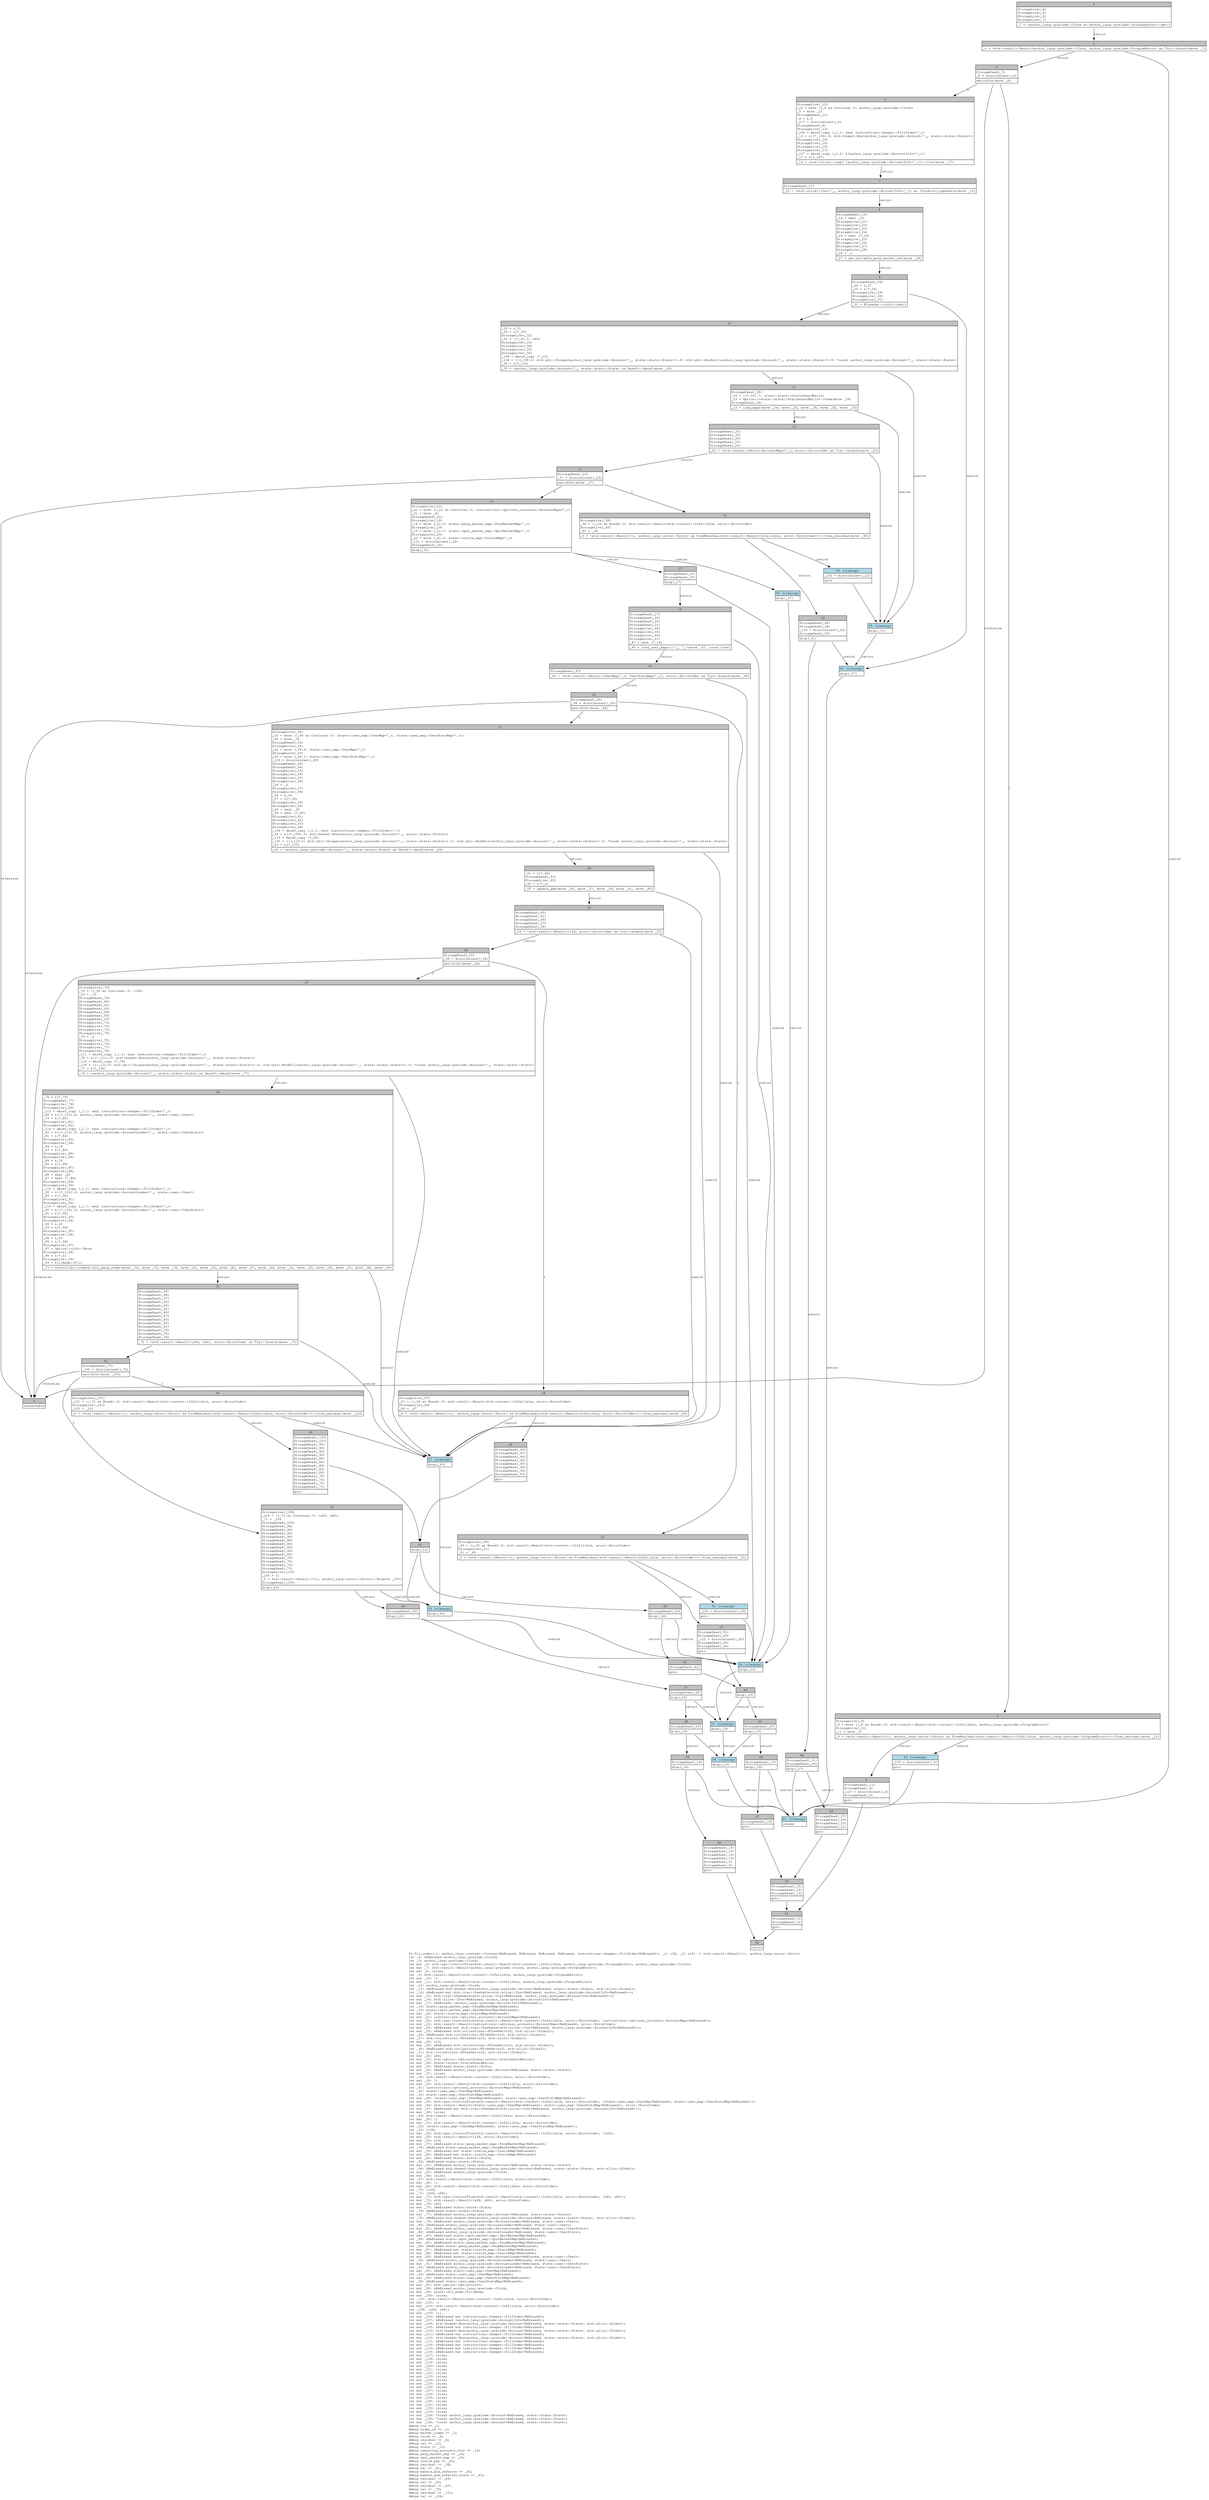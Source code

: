 digraph Mir_0_1359 {
    graph [fontname="Courier, monospace"];
    node [fontname="Courier, monospace"];
    edge [fontname="Courier, monospace"];
    label=<fn fill_order(_1: anchor_lang::context::Context&lt;ReErased, ReErased, ReErased, ReErased, instructions::keeper::FillOrder&lt;ReErased&gt;&gt;, _2: u32, _3: u16) -&gt; std::result::Result&lt;(), anchor_lang::error::Error&gt;<br align="left"/>let _4: &amp;ReErased anchor_lang::prelude::Clock;<br align="left"/>let _5: anchor_lang::prelude::Clock;<br align="left"/>let mut _6: std::ops::ControlFlow&lt;std::result::Result&lt;std::convert::Infallible, anchor_lang::prelude::ProgramError&gt;, anchor_lang::prelude::Clock&gt;;<br align="left"/>let mut _7: std::result::Result&lt;anchor_lang::prelude::Clock, anchor_lang::prelude::ProgramError&gt;;<br align="left"/>let mut _8: isize;<br align="left"/>let _9: std::result::Result&lt;std::convert::Infallible, anchor_lang::prelude::ProgramError&gt;;<br align="left"/>let mut _10: !;<br align="left"/>let mut _11: std::result::Result&lt;std::convert::Infallible, anchor_lang::prelude::ProgramError&gt;;<br align="left"/>let _12: anchor_lang::prelude::Clock;<br align="left"/>let _13: &amp;ReErased std::boxed::Box&lt;anchor_lang::prelude::Account&lt;ReErased, state::state::State&gt;, std::alloc::Global&gt;;<br align="left"/>let _14: &amp;ReErased mut std::iter::Peekable&lt;std::slice::Iter&lt;ReErased, anchor_lang::prelude::AccountInfo&lt;ReErased&gt;&gt;&gt;;<br align="left"/>let mut _15: std::iter::Peekable&lt;std::slice::Iter&lt;ReErased, anchor_lang::prelude::AccountInfo&lt;ReErased&gt;&gt;&gt;;<br align="left"/>let mut _16: std::slice::Iter&lt;ReErased, anchor_lang::prelude::AccountInfo&lt;ReErased&gt;&gt;;<br align="left"/>let mut _17: &amp;ReErased [anchor_lang::prelude::AccountInfo&lt;ReErased&gt;];<br align="left"/>let _18: state::perp_market_map::PerpMarketMap&lt;ReErased&gt;;<br align="left"/>let _19: state::spot_market_map::SpotMarketMap&lt;ReErased&gt;;<br align="left"/>let mut _20: state::oracle_map::OracleMap&lt;ReErased&gt;;<br align="left"/>let mut _21: instructions::optional_accounts::AccountMaps&lt;ReErased&gt;;<br align="left"/>let mut _22: std::ops::ControlFlow&lt;std::result::Result&lt;std::convert::Infallible, error::ErrorCode&gt;, instructions::optional_accounts::AccountMaps&lt;ReErased&gt;&gt;;<br align="left"/>let mut _23: std::result::Result&lt;instructions::optional_accounts::AccountMaps&lt;ReErased&gt;, error::ErrorCode&gt;;<br align="left"/>let mut _24: &amp;ReErased mut std::iter::Peekable&lt;std::slice::Iter&lt;ReErased, anchor_lang::prelude::AccountInfo&lt;ReErased&gt;&gt;&gt;;<br align="left"/>let mut _25: &amp;ReErased std::collections::BTreeSet&lt;u16, std::alloc::Global&gt;;<br align="left"/>let _26: &amp;ReErased std::collections::BTreeSet&lt;u16, std::alloc::Global&gt;;<br align="left"/>let _27: std::collections::BTreeSet&lt;u16, std::alloc::Global&gt;;<br align="left"/>let mut _28: u16;<br align="left"/>let mut _29: &amp;ReErased std::collections::BTreeSet&lt;u16, std::alloc::Global&gt;;<br align="left"/>let _30: &amp;ReErased std::collections::BTreeSet&lt;u16, std::alloc::Global&gt;;<br align="left"/>let _31: std::collections::BTreeSet&lt;u16, std::alloc::Global&gt;;<br align="left"/>let mut _32: u64;<br align="left"/>let mut _33: std::option::Option&lt;state::state::OracleGuardRails&gt;;<br align="left"/>let mut _34: state::state::OracleGuardRails;<br align="left"/>let mut _35: &amp;ReErased state::state::State;<br align="left"/>let mut _36: &amp;ReErased anchor_lang::prelude::Account&lt;ReErased, state::state::State&gt;;<br align="left"/>let mut _37: isize;<br align="left"/>let _38: std::result::Result&lt;std::convert::Infallible, error::ErrorCode&gt;;<br align="left"/>let mut _39: !;<br align="left"/>let mut _40: std::result::Result&lt;std::convert::Infallible, error::ErrorCode&gt;;<br align="left"/>let _41: instructions::optional_accounts::AccountMaps&lt;ReErased&gt;;<br align="left"/>let _42: state::user_map::UserMap&lt;ReErased&gt;;<br align="left"/>let _43: state::user_map::UserStatsMap&lt;ReErased&gt;;<br align="left"/>let mut _44: (state::user_map::UserMap&lt;ReErased&gt;, state::user_map::UserStatsMap&lt;ReErased&gt;);<br align="left"/>let mut _45: std::ops::ControlFlow&lt;std::result::Result&lt;std::convert::Infallible, error::ErrorCode&gt;, (state::user_map::UserMap&lt;ReErased&gt;, state::user_map::UserStatsMap&lt;ReErased&gt;)&gt;;<br align="left"/>let mut _46: std::result::Result&lt;(state::user_map::UserMap&lt;ReErased&gt;, state::user_map::UserStatsMap&lt;ReErased&gt;), error::ErrorCode&gt;;<br align="left"/>let mut _47: &amp;ReErased mut std::iter::Peekable&lt;std::slice::Iter&lt;ReErased, anchor_lang::prelude::AccountInfo&lt;ReErased&gt;&gt;&gt;;<br align="left"/>let mut _48: isize;<br align="left"/>let _49: std::result::Result&lt;std::convert::Infallible, error::ErrorCode&gt;;<br align="left"/>let mut _50: !;<br align="left"/>let mut _51: std::result::Result&lt;std::convert::Infallible, error::ErrorCode&gt;;<br align="left"/>let _52: (state::user_map::UserMap&lt;ReErased&gt;, state::user_map::UserStatsMap&lt;ReErased&gt;);<br align="left"/>let _53: i128;<br align="left"/>let mut _54: std::ops::ControlFlow&lt;std::result::Result&lt;std::convert::Infallible, error::ErrorCode&gt;, i128&gt;;<br align="left"/>let mut _55: std::result::Result&lt;i128, error::ErrorCode&gt;;<br align="left"/>let mut _56: u16;<br align="left"/>let mut _57: &amp;ReErased state::perp_market_map::PerpMarketMap&lt;ReErased&gt;;<br align="left"/>let _58: &amp;ReErased state::perp_market_map::PerpMarketMap&lt;ReErased&gt;;<br align="left"/>let mut _59: &amp;ReErased mut state::oracle_map::OracleMap&lt;ReErased&gt;;<br align="left"/>let mut _60: &amp;ReErased mut state::oracle_map::OracleMap&lt;ReErased&gt;;<br align="left"/>let mut _61: &amp;ReErased state::state::State;<br align="left"/>let _62: &amp;ReErased state::state::State;<br align="left"/>let mut _63: &amp;ReErased anchor_lang::prelude::Account&lt;ReErased, state::state::State&gt;;<br align="left"/>let _64: &amp;ReErased std::boxed::Box&lt;anchor_lang::prelude::Account&lt;ReErased, state::state::State&gt;, std::alloc::Global&gt;;<br align="left"/>let mut _65: &amp;ReErased anchor_lang::prelude::Clock;<br align="left"/>let mut _66: isize;<br align="left"/>let _67: std::result::Result&lt;std::convert::Infallible, error::ErrorCode&gt;;<br align="left"/>let mut _68: !;<br align="left"/>let mut _69: std::result::Result&lt;std::convert::Infallible, error::ErrorCode&gt;;<br align="left"/>let _70: i128;<br align="left"/>let _71: (u64, u64);<br align="left"/>let mut _72: std::ops::ControlFlow&lt;std::result::Result&lt;std::convert::Infallible, error::ErrorCode&gt;, (u64, u64)&gt;;<br align="left"/>let mut _73: std::result::Result&lt;(u64, u64), error::ErrorCode&gt;;<br align="left"/>let mut _74: u32;<br align="left"/>let mut _75: &amp;ReErased state::state::State;<br align="left"/>let _76: &amp;ReErased state::state::State;<br align="left"/>let mut _77: &amp;ReErased anchor_lang::prelude::Account&lt;ReErased, state::state::State&gt;;<br align="left"/>let _78: &amp;ReErased std::boxed::Box&lt;anchor_lang::prelude::Account&lt;ReErased, state::state::State&gt;, std::alloc::Global&gt;;<br align="left"/>let mut _79: &amp;ReErased anchor_lang::prelude::AccountLoader&lt;ReErased, state::user::User&gt;;<br align="left"/>let _80: &amp;ReErased anchor_lang::prelude::AccountLoader&lt;ReErased, state::user::User&gt;;<br align="left"/>let mut _81: &amp;ReErased anchor_lang::prelude::AccountLoader&lt;ReErased, state::user::UserStats&gt;;<br align="left"/>let _82: &amp;ReErased anchor_lang::prelude::AccountLoader&lt;ReErased, state::user::UserStats&gt;;<br align="left"/>let mut _83: &amp;ReErased state::spot_market_map::SpotMarketMap&lt;ReErased&gt;;<br align="left"/>let _84: &amp;ReErased state::spot_market_map::SpotMarketMap&lt;ReErased&gt;;<br align="left"/>let mut _85: &amp;ReErased state::perp_market_map::PerpMarketMap&lt;ReErased&gt;;<br align="left"/>let _86: &amp;ReErased state::perp_market_map::PerpMarketMap&lt;ReErased&gt;;<br align="left"/>let mut _87: &amp;ReErased mut state::oracle_map::OracleMap&lt;ReErased&gt;;<br align="left"/>let mut _88: &amp;ReErased mut state::oracle_map::OracleMap&lt;ReErased&gt;;<br align="left"/>let mut _89: &amp;ReErased anchor_lang::prelude::AccountLoader&lt;ReErased, state::user::User&gt;;<br align="left"/>let _90: &amp;ReErased anchor_lang::prelude::AccountLoader&lt;ReErased, state::user::User&gt;;<br align="left"/>let mut _91: &amp;ReErased anchor_lang::prelude::AccountLoader&lt;ReErased, state::user::UserStats&gt;;<br align="left"/>let _92: &amp;ReErased anchor_lang::prelude::AccountLoader&lt;ReErased, state::user::UserStats&gt;;<br align="left"/>let mut _93: &amp;ReErased state::user_map::UserMap&lt;ReErased&gt;;<br align="left"/>let _94: &amp;ReErased state::user_map::UserMap&lt;ReErased&gt;;<br align="left"/>let mut _95: &amp;ReErased state::user_map::UserStatsMap&lt;ReErased&gt;;<br align="left"/>let _96: &amp;ReErased state::user_map::UserStatsMap&lt;ReErased&gt;;<br align="left"/>let mut _97: std::option::Option&lt;u32&gt;;<br align="left"/>let mut _98: &amp;ReErased anchor_lang::prelude::Clock;<br align="left"/>let mut _99: state::fill_mode::FillMode;<br align="left"/>let mut _100: isize;<br align="left"/>let _101: std::result::Result&lt;std::convert::Infallible, error::ErrorCode&gt;;<br align="left"/>let mut _102: !;<br align="left"/>let mut _103: std::result::Result&lt;std::convert::Infallible, error::ErrorCode&gt;;<br align="left"/>let _104: (u64, u64);<br align="left"/>let mut _105: ();<br align="left"/>let mut _106: &amp;ReErased mut instructions::keeper::FillOrder&lt;ReErased&gt;;<br align="left"/>let mut _107: &amp;ReErased [anchor_lang::prelude::AccountInfo&lt;ReErased&gt;];<br align="left"/>let mut _108: std::boxed::Box&lt;anchor_lang::prelude::Account&lt;ReErased, state::state::State&gt;, std::alloc::Global&gt;;<br align="left"/>let mut _109: &amp;ReErased mut instructions::keeper::FillOrder&lt;ReErased&gt;;<br align="left"/>let mut _110: std::boxed::Box&lt;anchor_lang::prelude::Account&lt;ReErased, state::state::State&gt;, std::alloc::Global&gt;;<br align="left"/>let mut _111: &amp;ReErased mut instructions::keeper::FillOrder&lt;ReErased&gt;;<br align="left"/>let mut _112: std::boxed::Box&lt;anchor_lang::prelude::Account&lt;ReErased, state::state::State&gt;, std::alloc::Global&gt;;<br align="left"/>let mut _113: &amp;ReErased mut instructions::keeper::FillOrder&lt;ReErased&gt;;<br align="left"/>let mut _114: &amp;ReErased mut instructions::keeper::FillOrder&lt;ReErased&gt;;<br align="left"/>let mut _115: &amp;ReErased mut instructions::keeper::FillOrder&lt;ReErased&gt;;<br align="left"/>let mut _116: &amp;ReErased mut instructions::keeper::FillOrder&lt;ReErased&gt;;<br align="left"/>let mut _117: isize;<br align="left"/>let mut _118: isize;<br align="left"/>let mut _119: isize;<br align="left"/>let mut _120: isize;<br align="left"/>let mut _121: isize;<br align="left"/>let mut _122: isize;<br align="left"/>let mut _123: isize;<br align="left"/>let mut _124: isize;<br align="left"/>let mut _125: isize;<br align="left"/>let mut _126: isize;<br align="left"/>let mut _127: isize;<br align="left"/>let mut _128: isize;<br align="left"/>let mut _129: isize;<br align="left"/>let mut _130: isize;<br align="left"/>let mut _131: isize;<br align="left"/>let mut _132: isize;<br align="left"/>let mut _133: isize;<br align="left"/>let mut _134: *const anchor_lang::prelude::Account&lt;ReErased, state::state::State&gt;;<br align="left"/>let mut _135: *const anchor_lang::prelude::Account&lt;ReErased, state::state::State&gt;;<br align="left"/>let mut _136: *const anchor_lang::prelude::Account&lt;ReErased, state::state::State&gt;;<br align="left"/>debug ctx =&gt; _1;<br align="left"/>debug order_id =&gt; _2;<br align="left"/>debug market_index =&gt; _3;<br align="left"/>debug clock =&gt; _4;<br align="left"/>debug residual =&gt; _9;<br align="left"/>debug val =&gt; _12;<br align="left"/>debug state =&gt; _13;<br align="left"/>debug remaining_accounts_iter =&gt; _14;<br align="left"/>debug perp_market_map =&gt; _18;<br align="left"/>debug spot_market_map =&gt; _19;<br align="left"/>debug oracle_map =&gt; _20;<br align="left"/>debug residual =&gt; _38;<br align="left"/>debug val =&gt; _41;<br align="left"/>debug makers_and_referrer =&gt; _42;<br align="left"/>debug makers_and_referrer_stats =&gt; _43;<br align="left"/>debug residual =&gt; _49;<br align="left"/>debug val =&gt; _52;<br align="left"/>debug residual =&gt; _67;<br align="left"/>debug val =&gt; _70;<br align="left"/>debug residual =&gt; _101;<br align="left"/>debug val =&gt; _104;<br align="left"/>>;
    bb0__0_1359 [shape="none", label=<<table border="0" cellborder="1" cellspacing="0"><tr><td bgcolor="gray" align="center" colspan="1">0</td></tr><tr><td align="left" balign="left">StorageLive(_4)<br/>StorageLive(_5)<br/>StorageLive(_6)<br/>StorageLive(_7)<br/></td></tr><tr><td align="left">_7 = &lt;anchor_lang::prelude::Clock as anchor_lang::prelude::SolanaSysvar&gt;::get()</td></tr></table>>];
    bb1__0_1359 [shape="none", label=<<table border="0" cellborder="1" cellspacing="0"><tr><td bgcolor="gray" align="center" colspan="1">1</td></tr><tr><td align="left">_6 = &lt;std::result::Result&lt;anchor_lang::prelude::Clock, anchor_lang::prelude::ProgramError&gt; as Try&gt;::branch(move _7)</td></tr></table>>];
    bb2__0_1359 [shape="none", label=<<table border="0" cellborder="1" cellspacing="0"><tr><td bgcolor="gray" align="center" colspan="1">2</td></tr><tr><td align="left" balign="left">StorageDead(_7)<br/>_8 = discriminant(_6)<br/></td></tr><tr><td align="left">switchInt(move _8)</td></tr></table>>];
    bb3__0_1359 [shape="none", label=<<table border="0" cellborder="1" cellspacing="0"><tr><td bgcolor="gray" align="center" colspan="1">3</td></tr><tr><td align="left" balign="left">StorageLive(_12)<br/>_12 = move ((_6 as Continue).0: anchor_lang::prelude::Clock)<br/>_5 = move _12<br/>StorageDead(_12)<br/>_4 = &amp;_5<br/>_117 = discriminant(_6)<br/>StorageDead(_6)<br/>StorageLive(_13)<br/>_106 = deref_copy (_1.1: &amp;mut instructions::keeper::FillOrder&lt;'_&gt;)<br/>_13 = &amp;((*_106).0: std::boxed::Box&lt;anchor_lang::prelude::Account&lt;'_, state::state::State&gt;&gt;)<br/>StorageLive(_14)<br/>StorageLive(_15)<br/>StorageLive(_16)<br/>StorageLive(_17)<br/>_107 = deref_copy (_1.2: &amp;[anchor_lang::prelude::AccountInfo&lt;'_&gt;])<br/>_17 = &amp;(*_107)<br/></td></tr><tr><td align="left">_16 = core::slice::&lt;impl [anchor_lang::prelude::AccountInfo&lt;'_&gt;]&gt;::iter(move _17)</td></tr></table>>];
    bb4__0_1359 [shape="none", label=<<table border="0" cellborder="1" cellspacing="0"><tr><td bgcolor="gray" align="center" colspan="1">4</td></tr><tr><td align="left">unreachable</td></tr></table>>];
    bb5__0_1359 [shape="none", label=<<table border="0" cellborder="1" cellspacing="0"><tr><td bgcolor="gray" align="center" colspan="1">5</td></tr><tr><td align="left" balign="left">StorageLive(_9)<br/>_9 = move ((_6 as Break).0: std::result::Result&lt;std::convert::Infallible, anchor_lang::prelude::ProgramError&gt;)<br/>StorageLive(_11)<br/>_11 = move _9<br/></td></tr><tr><td align="left">_0 = &lt;std::result::Result&lt;(), anchor_lang::error::Error&gt; as FromResidual&lt;std::result::Result&lt;Infallible, anchor_lang::prelude::ProgramError&gt;&gt;&gt;::from_residual(move _11)</td></tr></table>>];
    bb6__0_1359 [shape="none", label=<<table border="0" cellborder="1" cellspacing="0"><tr><td bgcolor="gray" align="center" colspan="1">6</td></tr><tr><td align="left" balign="left">StorageDead(_11)<br/>StorageDead(_9)<br/>_127 = discriminant(_6)<br/>StorageDead(_6)<br/></td></tr><tr><td align="left">goto</td></tr></table>>];
    bb7__0_1359 [shape="none", label=<<table border="0" cellborder="1" cellspacing="0"><tr><td bgcolor="gray" align="center" colspan="1">7</td></tr><tr><td align="left" balign="left">StorageDead(_17)<br/></td></tr><tr><td align="left">_15 = &lt;std::slice::Iter&lt;'_, anchor_lang::prelude::AccountInfo&lt;'_&gt;&gt; as Iterator&gt;::peekable(move _16)</td></tr></table>>];
    bb8__0_1359 [shape="none", label=<<table border="0" cellborder="1" cellspacing="0"><tr><td bgcolor="gray" align="center" colspan="1">8</td></tr><tr><td align="left" balign="left">StorageDead(_16)<br/>_14 = &amp;mut _15<br/>StorageLive(_21)<br/>StorageLive(_22)<br/>StorageLive(_23)<br/>StorageLive(_24)<br/>_24 = &amp;mut (*_14)<br/>StorageLive(_25)<br/>StorageLive(_26)<br/>StorageLive(_27)<br/>StorageLive(_28)<br/>_28 = _3<br/></td></tr><tr><td align="left">_27 = get_writable_perp_market_set(move _28)</td></tr></table>>];
    bb9__0_1359 [shape="none", label=<<table border="0" cellborder="1" cellspacing="0"><tr><td bgcolor="gray" align="center" colspan="1">9</td></tr><tr><td align="left" balign="left">StorageDead(_28)<br/>_26 = &amp;_27<br/>_25 = &amp;(*_26)<br/>StorageLive(_29)<br/>StorageLive(_30)<br/>StorageLive(_31)<br/></td></tr><tr><td align="left">_31 = BTreeSet::&lt;u16&gt;::new()</td></tr></table>>];
    bb10__0_1359 [shape="none", label=<<table border="0" cellborder="1" cellspacing="0"><tr><td bgcolor="gray" align="center" colspan="1">10</td></tr><tr><td align="left" balign="left">_30 = &amp;_31<br/>_29 = &amp;(*_30)<br/>StorageLive(_32)<br/>_32 = ((*_4).0: u64)<br/>StorageLive(_33)<br/>StorageLive(_34)<br/>StorageLive(_35)<br/>StorageLive(_36)<br/>_108 = deref_copy (*_13)<br/>_134 = (((_108.0: std::ptr::Unique&lt;anchor_lang::prelude::Account&lt;'_, state::state::State&gt;&gt;).0: std::ptr::NonNull&lt;anchor_lang::prelude::Account&lt;'_, state::state::State&gt;&gt;).0: *const anchor_lang::prelude::Account&lt;'_, state::state::State&gt;)<br/>_36 = &amp;(*_134)<br/></td></tr><tr><td align="left">_35 = &lt;anchor_lang::prelude::Account&lt;'_, state::state::State&gt; as Deref&gt;::deref(move _36)</td></tr></table>>];
    bb11__0_1359 [shape="none", label=<<table border="0" cellborder="1" cellspacing="0"><tr><td bgcolor="gray" align="center" colspan="1">11</td></tr><tr><td align="left" balign="left">StorageDead(_36)<br/>_34 = ((*_35).7: state::state::OracleGuardRails)<br/>_33 = Option::&lt;state::state::OracleGuardRails&gt;::Some(move _34)<br/>StorageDead(_34)<br/></td></tr><tr><td align="left">_23 = load_maps(move _24, move _25, move _29, move _32, move _33)</td></tr></table>>];
    bb12__0_1359 [shape="none", label=<<table border="0" cellborder="1" cellspacing="0"><tr><td bgcolor="gray" align="center" colspan="1">12</td></tr><tr><td align="left" balign="left">StorageDead(_33)<br/>StorageDead(_32)<br/>StorageDead(_29)<br/>StorageDead(_25)<br/>StorageDead(_24)<br/></td></tr><tr><td align="left">_22 = &lt;std::result::Result&lt;AccountMaps&lt;'_&gt;, error::ErrorCode&gt; as Try&gt;::branch(move _23)</td></tr></table>>];
    bb13__0_1359 [shape="none", label=<<table border="0" cellborder="1" cellspacing="0"><tr><td bgcolor="gray" align="center" colspan="1">13</td></tr><tr><td align="left" balign="left">StorageDead(_23)<br/>_37 = discriminant(_22)<br/></td></tr><tr><td align="left">switchInt(move _37)</td></tr></table>>];
    bb14__0_1359 [shape="none", label=<<table border="0" cellborder="1" cellspacing="0"><tr><td bgcolor="gray" align="center" colspan="1">14</td></tr><tr><td align="left" balign="left">StorageLive(_41)<br/>_41 = move ((_22 as Continue).0: instructions::optional_accounts::AccountMaps&lt;'_&gt;)<br/>_21 = move _41<br/>StorageDead(_41)<br/>StorageLive(_18)<br/>_18 = move (_21.0: state::perp_market_map::PerpMarketMap&lt;'_&gt;)<br/>StorageLive(_19)<br/>_19 = move (_21.1: state::spot_market_map::SpotMarketMap&lt;'_&gt;)<br/>StorageLive(_20)<br/>_20 = move (_21.2: state::oracle_map::OracleMap&lt;'_&gt;)<br/>_121 = discriminant(_22)<br/>StorageDead(_35)<br/></td></tr><tr><td align="left">drop(_31)</td></tr></table>>];
    bb15__0_1359 [shape="none", label=<<table border="0" cellborder="1" cellspacing="0"><tr><td bgcolor="gray" align="center" colspan="1">15</td></tr><tr><td align="left" balign="left">StorageLive(_38)<br/>_38 = ((_22 as Break).0: std::result::Result&lt;std::convert::Infallible, error::ErrorCode&gt;)<br/>StorageLive(_40)<br/>_40 = _38<br/></td></tr><tr><td align="left">_0 = &lt;std::result::Result&lt;(), anchor_lang::error::Error&gt; as FromResidual&lt;std::result::Result&lt;Infallible, error::ErrorCode&gt;&gt;&gt;::from_residual(move _40)</td></tr></table>>];
    bb16__0_1359 [shape="none", label=<<table border="0" cellborder="1" cellspacing="0"><tr><td bgcolor="gray" align="center" colspan="1">16</td></tr><tr><td align="left" balign="left">StorageDead(_40)<br/>StorageDead(_38)<br/>_119 = discriminant(_22)<br/>StorageDead(_35)<br/></td></tr><tr><td align="left">drop(_31)</td></tr></table>>];
    bb17__0_1359 [shape="none", label=<<table border="0" cellborder="1" cellspacing="0"><tr><td bgcolor="gray" align="center" colspan="1">17</td></tr><tr><td align="left" balign="left">StorageDead(_31)<br/>StorageDead(_30)<br/></td></tr><tr><td align="left">drop(_27)</td></tr></table>>];
    bb18__0_1359 [shape="none", label=<<table border="0" cellborder="1" cellspacing="0"><tr><td bgcolor="gray" align="center" colspan="1">18</td></tr><tr><td align="left" balign="left">StorageDead(_27)<br/>StorageDead(_26)<br/>StorageDead(_22)<br/>StorageDead(_21)<br/>StorageLive(_44)<br/>StorageLive(_45)<br/>StorageLive(_46)<br/>StorageLive(_47)<br/>_47 = &amp;mut (*_14)<br/></td></tr><tr><td align="left">_46 = load_user_maps::&lt;'_, '_&gt;(move _47, const true)</td></tr></table>>];
    bb19__0_1359 [shape="none", label=<<table border="0" cellborder="1" cellspacing="0"><tr><td bgcolor="gray" align="center" colspan="1">19</td></tr><tr><td align="left" balign="left">StorageDead(_47)<br/></td></tr><tr><td align="left">_45 = &lt;std::result::Result&lt;(UserMap&lt;'_&gt;, UserStatsMap&lt;'_&gt;), error::ErrorCode&gt; as Try&gt;::branch(move _46)</td></tr></table>>];
    bb20__0_1359 [shape="none", label=<<table border="0" cellborder="1" cellspacing="0"><tr><td bgcolor="gray" align="center" colspan="1">20</td></tr><tr><td align="left" balign="left">StorageDead(_46)<br/>_48 = discriminant(_45)<br/></td></tr><tr><td align="left">switchInt(move _48)</td></tr></table>>];
    bb21__0_1359 [shape="none", label=<<table border="0" cellborder="1" cellspacing="0"><tr><td bgcolor="gray" align="center" colspan="1">21</td></tr><tr><td align="left" balign="left">StorageLive(_52)<br/>_52 = move ((_45 as Continue).0: (state::user_map::UserMap&lt;'_&gt;, state::user_map::UserStatsMap&lt;'_&gt;))<br/>_44 = move _52<br/>StorageDead(_52)<br/>StorageLive(_42)<br/>_42 = move (_44.0: state::user_map::UserMap&lt;'_&gt;)<br/>StorageLive(_43)<br/>_43 = move (_44.1: state::user_map::UserStatsMap&lt;'_&gt;)<br/>_125 = discriminant(_45)<br/>StorageDead(_45)<br/>StorageDead(_44)<br/>StorageLive(_53)<br/>StorageLive(_54)<br/>StorageLive(_55)<br/>StorageLive(_56)<br/>_56 = _3<br/>StorageLive(_57)<br/>StorageLive(_58)<br/>_58 = &amp;_18<br/>_57 = &amp;(*_58)<br/>StorageLive(_59)<br/>StorageLive(_60)<br/>_60 = &amp;mut _20<br/>_59 = &amp;mut (*_60)<br/>StorageLive(_61)<br/>StorageLive(_62)<br/>StorageLive(_63)<br/>StorageLive(_64)<br/>_109 = deref_copy (_1.1: &amp;mut instructions::keeper::FillOrder&lt;'_&gt;)<br/>_64 = &amp;((*_109).0: std::boxed::Box&lt;anchor_lang::prelude::Account&lt;'_, state::state::State&gt;&gt;)<br/>_110 = deref_copy (*_64)<br/>_135 = (((_110.0: std::ptr::Unique&lt;anchor_lang::prelude::Account&lt;'_, state::state::State&gt;&gt;).0: std::ptr::NonNull&lt;anchor_lang::prelude::Account&lt;'_, state::state::State&gt;&gt;).0: *const anchor_lang::prelude::Account&lt;'_, state::state::State&gt;)<br/>_63 = &amp;(*_135)<br/></td></tr><tr><td align="left">_62 = &lt;anchor_lang::prelude::Account&lt;'_, state::state::State&gt; as Deref&gt;::deref(move _63)</td></tr></table>>];
    bb22__0_1359 [shape="none", label=<<table border="0" cellborder="1" cellspacing="0"><tr><td bgcolor="gray" align="center" colspan="1">22</td></tr><tr><td align="left" balign="left">StorageLive(_49)<br/>_49 = ((_45 as Break).0: std::result::Result&lt;std::convert::Infallible, error::ErrorCode&gt;)<br/>StorageLive(_51)<br/>_51 = _49<br/></td></tr><tr><td align="left">_0 = &lt;std::result::Result&lt;(), anchor_lang::error::Error&gt; as FromResidual&lt;std::result::Result&lt;Infallible, error::ErrorCode&gt;&gt;&gt;::from_residual(move _51)</td></tr></table>>];
    bb23__0_1359 [shape="none", label=<<table border="0" cellborder="1" cellspacing="0"><tr><td bgcolor="gray" align="center" colspan="1">23</td></tr><tr><td align="left" balign="left">StorageDead(_51)<br/>StorageDead(_49)<br/>_123 = discriminant(_45)<br/>StorageDead(_45)<br/>StorageDead(_44)<br/></td></tr><tr><td align="left">goto</td></tr></table>>];
    bb24__0_1359 [shape="none", label=<<table border="0" cellborder="1" cellspacing="0"><tr><td bgcolor="gray" align="center" colspan="1">24</td></tr><tr><td align="left" balign="left">_61 = &amp;(*_62)<br/>StorageDead(_63)<br/>StorageLive(_65)<br/>_65 = &amp;(*_4)<br/></td></tr><tr><td align="left">_55 = update_amm(move _56, move _57, move _59, move _61, move _65)</td></tr></table>>];
    bb25__0_1359 [shape="none", label=<<table border="0" cellborder="1" cellspacing="0"><tr><td bgcolor="gray" align="center" colspan="1">25</td></tr><tr><td align="left" balign="left">StorageDead(_65)<br/>StorageDead(_61)<br/>StorageDead(_59)<br/>StorageDead(_57)<br/>StorageDead(_56)<br/></td></tr><tr><td align="left">_54 = &lt;std::result::Result&lt;i128, error::ErrorCode&gt; as Try&gt;::branch(move _55)</td></tr></table>>];
    bb26__0_1359 [shape="none", label=<<table border="0" cellborder="1" cellspacing="0"><tr><td bgcolor="gray" align="center" colspan="1">26</td></tr><tr><td align="left" balign="left">StorageDead(_55)<br/>_66 = discriminant(_54)<br/></td></tr><tr><td align="left">switchInt(move _66)</td></tr></table>>];
    bb27__0_1359 [shape="none", label=<<table border="0" cellborder="1" cellspacing="0"><tr><td bgcolor="gray" align="center" colspan="1">27</td></tr><tr><td align="left" balign="left">StorageLive(_70)<br/>_70 = ((_54 as Continue).0: i128)<br/>_53 = _70<br/>StorageDead(_70)<br/>StorageDead(_64)<br/>StorageDead(_62)<br/>StorageDead(_60)<br/>StorageDead(_58)<br/>StorageDead(_54)<br/>StorageDead(_53)<br/>StorageLive(_71)<br/>StorageLive(_72)<br/>StorageLive(_73)<br/>StorageLive(_74)<br/>_74 = _2<br/>StorageLive(_75)<br/>StorageLive(_76)<br/>StorageLive(_77)<br/>StorageLive(_78)<br/>_111 = deref_copy (_1.1: &amp;mut instructions::keeper::FillOrder&lt;'_&gt;)<br/>_78 = &amp;((*_111).0: std::boxed::Box&lt;anchor_lang::prelude::Account&lt;'_, state::state::State&gt;&gt;)<br/>_112 = deref_copy (*_78)<br/>_136 = (((_112.0: std::ptr::Unique&lt;anchor_lang::prelude::Account&lt;'_, state::state::State&gt;&gt;).0: std::ptr::NonNull&lt;anchor_lang::prelude::Account&lt;'_, state::state::State&gt;&gt;).0: *const anchor_lang::prelude::Account&lt;'_, state::state::State&gt;)<br/>_77 = &amp;(*_136)<br/></td></tr><tr><td align="left">_76 = &lt;anchor_lang::prelude::Account&lt;'_, state::state::State&gt; as Deref&gt;::deref(move _77)</td></tr></table>>];
    bb28__0_1359 [shape="none", label=<<table border="0" cellborder="1" cellspacing="0"><tr><td bgcolor="gray" align="center" colspan="1">28</td></tr><tr><td align="left" balign="left">StorageLive(_67)<br/>_67 = ((_54 as Break).0: std::result::Result&lt;std::convert::Infallible, error::ErrorCode&gt;)<br/>StorageLive(_69)<br/>_69 = _67<br/></td></tr><tr><td align="left">_0 = &lt;std::result::Result&lt;(), anchor_lang::error::Error&gt; as FromResidual&lt;std::result::Result&lt;Infallible, error::ErrorCode&gt;&gt;&gt;::from_residual(move _69)</td></tr></table>>];
    bb29__0_1359 [shape="none", label=<<table border="0" cellborder="1" cellspacing="0"><tr><td bgcolor="gray" align="center" colspan="1">29</td></tr><tr><td align="left" balign="left">StorageDead(_69)<br/>StorageDead(_67)<br/>StorageDead(_64)<br/>StorageDead(_62)<br/>StorageDead(_60)<br/>StorageDead(_58)<br/>StorageDead(_54)<br/>StorageDead(_53)<br/></td></tr><tr><td align="left">goto</td></tr></table>>];
    bb30__0_1359 [shape="none", label=<<table border="0" cellborder="1" cellspacing="0"><tr><td bgcolor="gray" align="center" colspan="1">30</td></tr><tr><td align="left" balign="left">_75 = &amp;(*_76)<br/>StorageDead(_77)<br/>StorageLive(_79)<br/>StorageLive(_80)<br/>_113 = deref_copy (_1.1: &amp;mut instructions::keeper::FillOrder&lt;'_&gt;)<br/>_80 = &amp;((*_113).4: anchor_lang::prelude::AccountLoader&lt;'_, state::user::User&gt;)<br/>_79 = &amp;(*_80)<br/>StorageLive(_81)<br/>StorageLive(_82)<br/>_114 = deref_copy (_1.1: &amp;mut instructions::keeper::FillOrder&lt;'_&gt;)<br/>_82 = &amp;((*_114).5: anchor_lang::prelude::AccountLoader&lt;'_, state::user::UserStats&gt;)<br/>_81 = &amp;(*_82)<br/>StorageLive(_83)<br/>StorageLive(_84)<br/>_84 = &amp;_19<br/>_83 = &amp;(*_84)<br/>StorageLive(_85)<br/>StorageLive(_86)<br/>_86 = &amp;_18<br/>_85 = &amp;(*_86)<br/>StorageLive(_87)<br/>StorageLive(_88)<br/>_88 = &amp;mut _20<br/>_87 = &amp;mut (*_88)<br/>StorageLive(_89)<br/>StorageLive(_90)<br/>_115 = deref_copy (_1.1: &amp;mut instructions::keeper::FillOrder&lt;'_&gt;)<br/>_90 = &amp;((*_115).2: anchor_lang::prelude::AccountLoader&lt;'_, state::user::User&gt;)<br/>_89 = &amp;(*_90)<br/>StorageLive(_91)<br/>StorageLive(_92)<br/>_116 = deref_copy (_1.1: &amp;mut instructions::keeper::FillOrder&lt;'_&gt;)<br/>_92 = &amp;((*_116).3: anchor_lang::prelude::AccountLoader&lt;'_, state::user::UserStats&gt;)<br/>_91 = &amp;(*_92)<br/>StorageLive(_93)<br/>StorageLive(_94)<br/>_94 = &amp;_42<br/>_93 = &amp;(*_94)<br/>StorageLive(_95)<br/>StorageLive(_96)<br/>_96 = &amp;_43<br/>_95 = &amp;(*_96)<br/>StorageLive(_97)<br/>_97 = Option::&lt;u32&gt;::None<br/>StorageLive(_98)<br/>_98 = &amp;(*_4)<br/>StorageLive(_99)<br/>_99 = FillMode::Fill<br/></td></tr><tr><td align="left">_73 = controller::orders::fill_perp_order(move _74, move _75, move _79, move _81, move _83, move _85, move _87, move _89, move _91, move _93, move _95, move _97, move _98, move _99)</td></tr></table>>];
    bb31__0_1359 [shape="none", label=<<table border="0" cellborder="1" cellspacing="0"><tr><td bgcolor="gray" align="center" colspan="1">31</td></tr><tr><td align="left" balign="left">StorageDead(_99)<br/>StorageDead(_98)<br/>StorageDead(_97)<br/>StorageDead(_95)<br/>StorageDead(_93)<br/>StorageDead(_91)<br/>StorageDead(_89)<br/>StorageDead(_87)<br/>StorageDead(_85)<br/>StorageDead(_83)<br/>StorageDead(_81)<br/>StorageDead(_79)<br/>StorageDead(_75)<br/>StorageDead(_74)<br/></td></tr><tr><td align="left">_72 = &lt;std::result::Result&lt;(u64, u64), error::ErrorCode&gt; as Try&gt;::branch(move _73)</td></tr></table>>];
    bb32__0_1359 [shape="none", label=<<table border="0" cellborder="1" cellspacing="0"><tr><td bgcolor="gray" align="center" colspan="1">32</td></tr><tr><td align="left" balign="left">StorageDead(_73)<br/>_100 = discriminant(_72)<br/></td></tr><tr><td align="left">switchInt(move _100)</td></tr></table>>];
    bb33__0_1359 [shape="none", label=<<table border="0" cellborder="1" cellspacing="0"><tr><td bgcolor="gray" align="center" colspan="1">33</td></tr><tr><td align="left" balign="left">StorageLive(_104)<br/>_104 = ((_72 as Continue).0: (u64, u64))<br/>_71 = _104<br/>StorageDead(_104)<br/>StorageDead(_96)<br/>StorageDead(_94)<br/>StorageDead(_92)<br/>StorageDead(_90)<br/>StorageDead(_88)<br/>StorageDead(_86)<br/>StorageDead(_84)<br/>StorageDead(_82)<br/>StorageDead(_80)<br/>StorageDead(_78)<br/>StorageDead(_76)<br/>StorageDead(_72)<br/>StorageDead(_71)<br/>StorageLive(_105)<br/>_105 = ()<br/>_0 = std::result::Result::&lt;(), anchor_lang::error::Error&gt;::Ok(move _105)<br/>StorageDead(_105)<br/></td></tr><tr><td align="left">drop(_43)</td></tr></table>>];
    bb34__0_1359 [shape="none", label=<<table border="0" cellborder="1" cellspacing="0"><tr><td bgcolor="gray" align="center" colspan="1">34</td></tr><tr><td align="left" balign="left">StorageLive(_101)<br/>_101 = ((_72 as Break).0: std::result::Result&lt;std::convert::Infallible, error::ErrorCode&gt;)<br/>StorageLive(_103)<br/>_103 = _101<br/></td></tr><tr><td align="left">_0 = &lt;std::result::Result&lt;(), anchor_lang::error::Error&gt; as FromResidual&lt;std::result::Result&lt;Infallible, error::ErrorCode&gt;&gt;&gt;::from_residual(move _103)</td></tr></table>>];
    bb35__0_1359 [shape="none", label=<<table border="0" cellborder="1" cellspacing="0"><tr><td bgcolor="gray" align="center" colspan="1">35</td></tr><tr><td align="left" balign="left">StorageDead(_103)<br/>StorageDead(_101)<br/>StorageDead(_96)<br/>StorageDead(_94)<br/>StorageDead(_92)<br/>StorageDead(_90)<br/>StorageDead(_88)<br/>StorageDead(_86)<br/>StorageDead(_84)<br/>StorageDead(_82)<br/>StorageDead(_80)<br/>StorageDead(_78)<br/>StorageDead(_76)<br/>StorageDead(_72)<br/>StorageDead(_71)<br/></td></tr><tr><td align="left">goto</td></tr></table>>];
    bb36__0_1359 [shape="none", label=<<table border="0" cellborder="1" cellspacing="0"><tr><td bgcolor="gray" align="center" colspan="1">36</td></tr><tr><td align="left" balign="left">StorageDead(_43)<br/></td></tr><tr><td align="left">drop(_42)</td></tr></table>>];
    bb37__0_1359 [shape="none", label=<<table border="0" cellborder="1" cellspacing="0"><tr><td bgcolor="gray" align="center" colspan="1">37</td></tr><tr><td align="left" balign="left">StorageDead(_42)<br/></td></tr><tr><td align="left">drop(_20)</td></tr></table>>];
    bb38__0_1359 [shape="none", label=<<table border="0" cellborder="1" cellspacing="0"><tr><td bgcolor="gray" align="center" colspan="1">38</td></tr><tr><td align="left" balign="left">StorageDead(_20)<br/></td></tr><tr><td align="left">drop(_19)</td></tr></table>>];
    bb39__0_1359 [shape="none", label=<<table border="0" cellborder="1" cellspacing="0"><tr><td bgcolor="gray" align="center" colspan="1">39</td></tr><tr><td align="left" balign="left">StorageDead(_19)<br/></td></tr><tr><td align="left">drop(_18)</td></tr></table>>];
    bb40__0_1359 [shape="none", label=<<table border="0" cellborder="1" cellspacing="0"><tr><td bgcolor="gray" align="center" colspan="1">40</td></tr><tr><td align="left" balign="left">StorageDead(_18)<br/>StorageDead(_15)<br/>StorageDead(_14)<br/>StorageDead(_13)<br/>StorageDead(_5)<br/>StorageDead(_4)<br/></td></tr><tr><td align="left">goto</td></tr></table>>];
    bb41__0_1359 [shape="none", label=<<table border="0" cellborder="1" cellspacing="0"><tr><td bgcolor="gray" align="center" colspan="1">41</td></tr><tr><td align="left">drop(_43)</td></tr></table>>];
    bb42__0_1359 [shape="none", label=<<table border="0" cellborder="1" cellspacing="0"><tr><td bgcolor="gray" align="center" colspan="1">42</td></tr><tr><td align="left" balign="left">StorageDead(_43)<br/></td></tr><tr><td align="left">drop(_42)</td></tr></table>>];
    bb43__0_1359 [shape="none", label=<<table border="0" cellborder="1" cellspacing="0"><tr><td bgcolor="gray" align="center" colspan="1">43</td></tr><tr><td align="left" balign="left">StorageDead(_42)<br/></td></tr><tr><td align="left">goto</td></tr></table>>];
    bb44__0_1359 [shape="none", label=<<table border="0" cellborder="1" cellspacing="0"><tr><td bgcolor="gray" align="center" colspan="1">44</td></tr><tr><td align="left">drop(_20)</td></tr></table>>];
    bb45__0_1359 [shape="none", label=<<table border="0" cellborder="1" cellspacing="0"><tr><td bgcolor="gray" align="center" colspan="1">45</td></tr><tr><td align="left" balign="left">StorageDead(_20)<br/></td></tr><tr><td align="left">drop(_19)</td></tr></table>>];
    bb46__0_1359 [shape="none", label=<<table border="0" cellborder="1" cellspacing="0"><tr><td bgcolor="gray" align="center" colspan="1">46</td></tr><tr><td align="left" balign="left">StorageDead(_19)<br/></td></tr><tr><td align="left">drop(_18)</td></tr></table>>];
    bb47__0_1359 [shape="none", label=<<table border="0" cellborder="1" cellspacing="0"><tr><td bgcolor="gray" align="center" colspan="1">47</td></tr><tr><td align="left" balign="left">StorageDead(_18)<br/></td></tr><tr><td align="left">goto</td></tr></table>>];
    bb48__0_1359 [shape="none", label=<<table border="0" cellborder="1" cellspacing="0"><tr><td bgcolor="gray" align="center" colspan="1">48</td></tr><tr><td align="left" balign="left">StorageDead(_31)<br/>StorageDead(_30)<br/></td></tr><tr><td align="left">drop(_27)</td></tr></table>>];
    bb49__0_1359 [shape="none", label=<<table border="0" cellborder="1" cellspacing="0"><tr><td bgcolor="gray" align="center" colspan="1">49</td></tr><tr><td align="left" balign="left">StorageDead(_27)<br/>StorageDead(_26)<br/>StorageDead(_22)<br/>StorageDead(_21)<br/></td></tr><tr><td align="left">goto</td></tr></table>>];
    bb50__0_1359 [shape="none", label=<<table border="0" cellborder="1" cellspacing="0"><tr><td bgcolor="gray" align="center" colspan="1">50</td></tr><tr><td align="left" balign="left">StorageDead(_15)<br/>StorageDead(_14)<br/>StorageDead(_13)<br/></td></tr><tr><td align="left">goto</td></tr></table>>];
    bb51__0_1359 [shape="none", label=<<table border="0" cellborder="1" cellspacing="0"><tr><td bgcolor="gray" align="center" colspan="1">51</td></tr><tr><td align="left" balign="left">StorageDead(_5)<br/>StorageDead(_4)<br/></td></tr><tr><td align="left">goto</td></tr></table>>];
    bb52__0_1359 [shape="none", label=<<table border="0" cellborder="1" cellspacing="0"><tr><td bgcolor="gray" align="center" colspan="1">52</td></tr><tr><td align="left">return</td></tr></table>>];
    bb53__0_1359 [shape="none", label=<<table border="0" cellborder="1" cellspacing="0"><tr><td bgcolor="lightblue" align="center" colspan="1">53 (cleanup)</td></tr><tr><td align="left">drop(_43)</td></tr></table>>];
    bb54__0_1359 [shape="none", label=<<table border="0" cellborder="1" cellspacing="0"><tr><td bgcolor="lightblue" align="center" colspan="1">54 (cleanup)</td></tr><tr><td align="left">drop(_42)</td></tr></table>>];
    bb55__0_1359 [shape="none", label=<<table border="0" cellborder="1" cellspacing="0"><tr><td bgcolor="lightblue" align="center" colspan="1">55 (cleanup)</td></tr><tr><td align="left">drop(_27)</td></tr></table>>];
    bb56__0_1359 [shape="none", label=<<table border="0" cellborder="1" cellspacing="0"><tr><td bgcolor="lightblue" align="center" colspan="1">56 (cleanup)</td></tr><tr><td align="left">drop(_20)</td></tr></table>>];
    bb57__0_1359 [shape="none", label=<<table border="0" cellborder="1" cellspacing="0"><tr><td bgcolor="lightblue" align="center" colspan="1">57 (cleanup)</td></tr><tr><td align="left">drop(_19)</td></tr></table>>];
    bb58__0_1359 [shape="none", label=<<table border="0" cellborder="1" cellspacing="0"><tr><td bgcolor="lightblue" align="center" colspan="1">58 (cleanup)</td></tr><tr><td align="left">drop(_18)</td></tr></table>>];
    bb59__0_1359 [shape="none", label=<<table border="0" cellborder="1" cellspacing="0"><tr><td bgcolor="lightblue" align="center" colspan="1">59 (cleanup)</td></tr><tr><td align="left">drop(_31)</td></tr></table>>];
    bb60__0_1359 [shape="none", label=<<table border="0" cellborder="1" cellspacing="0"><tr><td bgcolor="lightblue" align="center" colspan="1">60 (cleanup)</td></tr><tr><td align="left">drop(_27)</td></tr></table>>];
    bb61__0_1359 [shape="none", label=<<table border="0" cellborder="1" cellspacing="0"><tr><td bgcolor="lightblue" align="center" colspan="1">61 (cleanup)</td></tr><tr><td align="left">resume</td></tr></table>>];
    bb62__0_1359 [shape="none", label=<<table border="0" cellborder="1" cellspacing="0"><tr><td bgcolor="lightblue" align="center" colspan="1">62 (cleanup)</td></tr><tr><td align="left" balign="left">_130 = discriminant(_45)<br/></td></tr><tr><td align="left">goto</td></tr></table>>];
    bb63__0_1359 [shape="none", label=<<table border="0" cellborder="1" cellspacing="0"><tr><td bgcolor="lightblue" align="center" colspan="1">63 (cleanup)</td></tr><tr><td align="left" balign="left">_132 = discriminant(_22)<br/></td></tr><tr><td align="left">goto</td></tr></table>>];
    bb64__0_1359 [shape="none", label=<<table border="0" cellborder="1" cellspacing="0"><tr><td bgcolor="lightblue" align="center" colspan="1">64 (cleanup)</td></tr><tr><td align="left" balign="left">_133 = discriminant(_6)<br/></td></tr><tr><td align="left">goto</td></tr></table>>];
    bb0__0_1359 -> bb1__0_1359 [label="return"];
    bb1__0_1359 -> bb2__0_1359 [label="return"];
    bb1__0_1359 -> bb61__0_1359 [label="unwind"];
    bb2__0_1359 -> bb3__0_1359 [label="0"];
    bb2__0_1359 -> bb5__0_1359 [label="1"];
    bb2__0_1359 -> bb4__0_1359 [label="otherwise"];
    bb3__0_1359 -> bb7__0_1359 [label="return"];
    bb5__0_1359 -> bb6__0_1359 [label="return"];
    bb5__0_1359 -> bb64__0_1359 [label="unwind"];
    bb6__0_1359 -> bb51__0_1359 [label=""];
    bb7__0_1359 -> bb8__0_1359 [label="return"];
    bb8__0_1359 -> bb9__0_1359 [label="return"];
    bb9__0_1359 -> bb10__0_1359 [label="return"];
    bb9__0_1359 -> bb60__0_1359 [label="unwind"];
    bb10__0_1359 -> bb11__0_1359 [label="return"];
    bb10__0_1359 -> bb59__0_1359 [label="unwind"];
    bb11__0_1359 -> bb12__0_1359 [label="return"];
    bb11__0_1359 -> bb59__0_1359 [label="unwind"];
    bb12__0_1359 -> bb13__0_1359 [label="return"];
    bb12__0_1359 -> bb59__0_1359 [label="unwind"];
    bb13__0_1359 -> bb14__0_1359 [label="0"];
    bb13__0_1359 -> bb15__0_1359 [label="1"];
    bb13__0_1359 -> bb4__0_1359 [label="otherwise"];
    bb14__0_1359 -> bb17__0_1359 [label="return"];
    bb14__0_1359 -> bb55__0_1359 [label="unwind"];
    bb15__0_1359 -> bb16__0_1359 [label="return"];
    bb15__0_1359 -> bb63__0_1359 [label="unwind"];
    bb16__0_1359 -> bb48__0_1359 [label="return"];
    bb16__0_1359 -> bb60__0_1359 [label="unwind"];
    bb17__0_1359 -> bb18__0_1359 [label="return"];
    bb17__0_1359 -> bb56__0_1359 [label="unwind"];
    bb18__0_1359 -> bb19__0_1359 [label="return"];
    bb18__0_1359 -> bb56__0_1359 [label="unwind"];
    bb19__0_1359 -> bb20__0_1359 [label="return"];
    bb19__0_1359 -> bb56__0_1359 [label="unwind"];
    bb20__0_1359 -> bb21__0_1359 [label="0"];
    bb20__0_1359 -> bb22__0_1359 [label="1"];
    bb20__0_1359 -> bb4__0_1359 [label="otherwise"];
    bb21__0_1359 -> bb24__0_1359 [label="return"];
    bb21__0_1359 -> bb53__0_1359 [label="unwind"];
    bb22__0_1359 -> bb23__0_1359 [label="return"];
    bb22__0_1359 -> bb62__0_1359 [label="unwind"];
    bb23__0_1359 -> bb44__0_1359 [label=""];
    bb24__0_1359 -> bb25__0_1359 [label="return"];
    bb24__0_1359 -> bb53__0_1359 [label="unwind"];
    bb25__0_1359 -> bb26__0_1359 [label="return"];
    bb25__0_1359 -> bb53__0_1359 [label="unwind"];
    bb26__0_1359 -> bb27__0_1359 [label="0"];
    bb26__0_1359 -> bb28__0_1359 [label="1"];
    bb26__0_1359 -> bb4__0_1359 [label="otherwise"];
    bb27__0_1359 -> bb30__0_1359 [label="return"];
    bb27__0_1359 -> bb53__0_1359 [label="unwind"];
    bb28__0_1359 -> bb29__0_1359 [label="return"];
    bb28__0_1359 -> bb53__0_1359 [label="unwind"];
    bb29__0_1359 -> bb41__0_1359 [label=""];
    bb30__0_1359 -> bb31__0_1359 [label="return"];
    bb30__0_1359 -> bb53__0_1359 [label="unwind"];
    bb31__0_1359 -> bb32__0_1359 [label="return"];
    bb31__0_1359 -> bb53__0_1359 [label="unwind"];
    bb32__0_1359 -> bb33__0_1359 [label="0"];
    bb32__0_1359 -> bb34__0_1359 [label="1"];
    bb32__0_1359 -> bb4__0_1359 [label="otherwise"];
    bb33__0_1359 -> bb36__0_1359 [label="return"];
    bb33__0_1359 -> bb54__0_1359 [label="unwind"];
    bb34__0_1359 -> bb35__0_1359 [label="return"];
    bb34__0_1359 -> bb53__0_1359 [label="unwind"];
    bb35__0_1359 -> bb41__0_1359 [label=""];
    bb36__0_1359 -> bb37__0_1359 [label="return"];
    bb36__0_1359 -> bb56__0_1359 [label="unwind"];
    bb37__0_1359 -> bb38__0_1359 [label="return"];
    bb37__0_1359 -> bb57__0_1359 [label="unwind"];
    bb38__0_1359 -> bb39__0_1359 [label="return"];
    bb38__0_1359 -> bb58__0_1359 [label="unwind"];
    bb39__0_1359 -> bb40__0_1359 [label="return"];
    bb39__0_1359 -> bb61__0_1359 [label="unwind"];
    bb40__0_1359 -> bb52__0_1359 [label=""];
    bb41__0_1359 -> bb42__0_1359 [label="return"];
    bb41__0_1359 -> bb54__0_1359 [label="unwind"];
    bb42__0_1359 -> bb43__0_1359 [label="return"];
    bb42__0_1359 -> bb56__0_1359 [label="unwind"];
    bb43__0_1359 -> bb44__0_1359 [label=""];
    bb44__0_1359 -> bb45__0_1359 [label="return"];
    bb44__0_1359 -> bb57__0_1359 [label="unwind"];
    bb45__0_1359 -> bb46__0_1359 [label="return"];
    bb45__0_1359 -> bb58__0_1359 [label="unwind"];
    bb46__0_1359 -> bb47__0_1359 [label="return"];
    bb46__0_1359 -> bb61__0_1359 [label="unwind"];
    bb47__0_1359 -> bb50__0_1359 [label=""];
    bb48__0_1359 -> bb49__0_1359 [label="return"];
    bb48__0_1359 -> bb61__0_1359 [label="unwind"];
    bb49__0_1359 -> bb50__0_1359 [label=""];
    bb50__0_1359 -> bb51__0_1359 [label=""];
    bb51__0_1359 -> bb52__0_1359 [label=""];
    bb53__0_1359 -> bb54__0_1359 [label="return"];
    bb54__0_1359 -> bb56__0_1359 [label="return"];
    bb55__0_1359 -> bb56__0_1359 [label="return"];
    bb56__0_1359 -> bb57__0_1359 [label="return"];
    bb57__0_1359 -> bb58__0_1359 [label="return"];
    bb58__0_1359 -> bb61__0_1359 [label="return"];
    bb59__0_1359 -> bb60__0_1359 [label="return"];
    bb60__0_1359 -> bb61__0_1359 [label="return"];
    bb62__0_1359 -> bb56__0_1359 [label=""];
    bb63__0_1359 -> bb59__0_1359 [label=""];
    bb64__0_1359 -> bb61__0_1359 [label=""];
}
